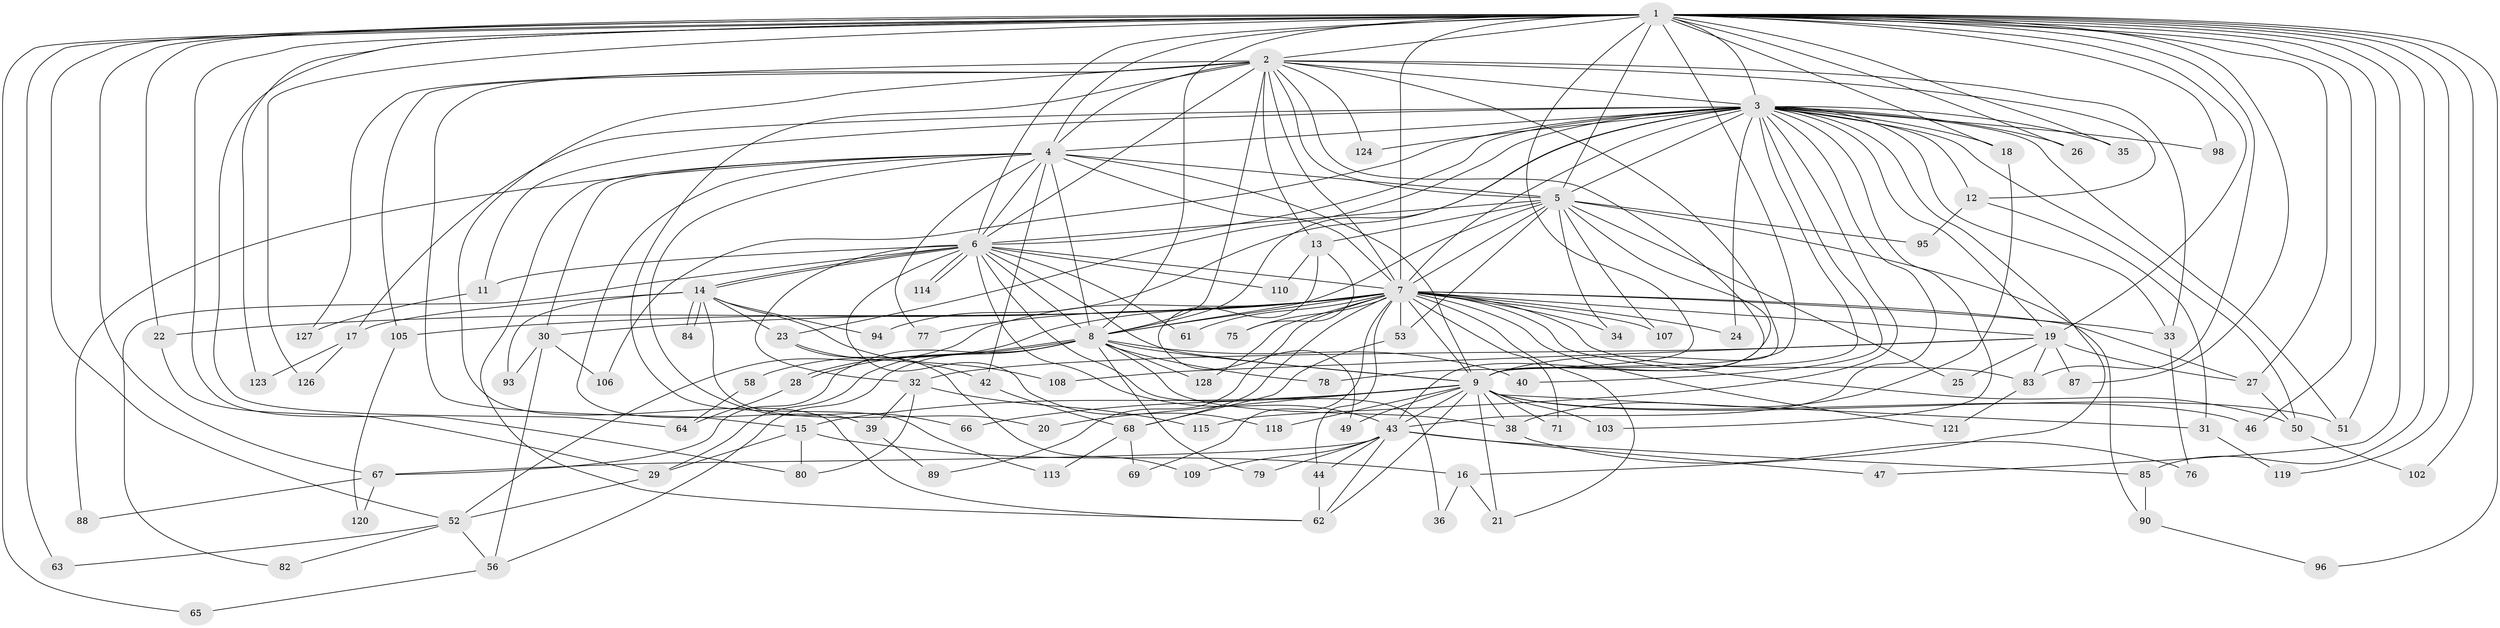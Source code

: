 // Generated by graph-tools (version 1.1) at 2025/51/02/27/25 19:51:45]
// undirected, 99 vertices, 235 edges
graph export_dot {
graph [start="1"]
  node [color=gray90,style=filled];
  1 [super="+57"];
  2 [super="+116"];
  3 [super="+72"];
  4 [super="+55"];
  5 [super="+74"];
  6 [super="+99"];
  7 [super="+10"];
  8 [super="+45"];
  9 [super="+97"];
  11;
  12;
  13;
  14 [super="+60"];
  15 [super="+101"];
  16;
  17;
  18;
  19 [super="+37"];
  20;
  21 [super="+41"];
  22;
  23;
  24;
  25;
  26;
  27 [super="+117"];
  28;
  29 [super="+91"];
  30;
  31;
  32 [super="+112"];
  33 [super="+59"];
  34;
  35;
  36;
  38 [super="+54"];
  39;
  40;
  42;
  43 [super="+48"];
  44 [super="+104"];
  46;
  47;
  49;
  50 [super="+125"];
  51;
  52 [super="+122"];
  53;
  56 [super="+86"];
  58;
  61;
  62 [super="+111"];
  63;
  64 [super="+73"];
  65;
  66;
  67 [super="+70"];
  68 [super="+100"];
  69;
  71;
  75 [super="+81"];
  76;
  77;
  78;
  79;
  80;
  82;
  83 [super="+92"];
  84;
  85;
  87;
  88;
  89;
  90;
  93;
  94;
  95;
  96;
  98;
  102;
  103;
  105;
  106;
  107;
  108;
  109;
  110;
  113;
  114;
  115;
  118;
  119;
  120;
  121;
  123;
  124;
  126;
  127;
  128;
  1 -- 2;
  1 -- 3;
  1 -- 4;
  1 -- 5;
  1 -- 6;
  1 -- 7 [weight=2];
  1 -- 8 [weight=2];
  1 -- 9;
  1 -- 18;
  1 -- 22;
  1 -- 26;
  1 -- 35;
  1 -- 46 [weight=2];
  1 -- 47;
  1 -- 51;
  1 -- 63;
  1 -- 64;
  1 -- 78;
  1 -- 85;
  1 -- 87;
  1 -- 98;
  1 -- 102;
  1 -- 119;
  1 -- 123;
  1 -- 126;
  1 -- 80;
  1 -- 65;
  1 -- 96;
  1 -- 19;
  1 -- 83;
  1 -- 27;
  1 -- 52;
  1 -- 67;
  2 -- 3;
  2 -- 4 [weight=2];
  2 -- 5;
  2 -- 6;
  2 -- 7 [weight=2];
  2 -- 8;
  2 -- 9;
  2 -- 12;
  2 -- 13;
  2 -- 15;
  2 -- 43;
  2 -- 105;
  2 -- 113;
  2 -- 124;
  2 -- 127;
  2 -- 62;
  2 -- 33;
  3 -- 4;
  3 -- 5;
  3 -- 6;
  3 -- 7 [weight=2];
  3 -- 8 [weight=2];
  3 -- 9;
  3 -- 11;
  3 -- 12;
  3 -- 16;
  3 -- 17;
  3 -- 18;
  3 -- 19;
  3 -- 23;
  3 -- 24;
  3 -- 26;
  3 -- 33;
  3 -- 35;
  3 -- 40;
  3 -- 50;
  3 -- 51;
  3 -- 94;
  3 -- 98;
  3 -- 103;
  3 -- 106;
  3 -- 115;
  3 -- 124;
  3 -- 43;
  4 -- 5;
  4 -- 6;
  4 -- 7 [weight=2];
  4 -- 8;
  4 -- 9;
  4 -- 30;
  4 -- 39;
  4 -- 42;
  4 -- 62;
  4 -- 66;
  4 -- 77;
  4 -- 88;
  5 -- 6;
  5 -- 7 [weight=3];
  5 -- 8;
  5 -- 9;
  5 -- 13;
  5 -- 25;
  5 -- 34;
  5 -- 53;
  5 -- 90;
  5 -- 95;
  5 -- 107;
  6 -- 7 [weight=2];
  6 -- 8;
  6 -- 9;
  6 -- 11;
  6 -- 14 [weight=2];
  6 -- 14;
  6 -- 32;
  6 -- 36;
  6 -- 61;
  6 -- 82;
  6 -- 114;
  6 -- 114;
  6 -- 110;
  6 -- 118;
  6 -- 43;
  7 -- 8 [weight=2];
  7 -- 9 [weight=2];
  7 -- 21;
  7 -- 22;
  7 -- 30;
  7 -- 53;
  7 -- 71;
  7 -- 83;
  7 -- 89;
  7 -- 105;
  7 -- 128;
  7 -- 68;
  7 -- 69;
  7 -- 75 [weight=2];
  7 -- 77;
  7 -- 19;
  7 -- 24;
  7 -- 27;
  7 -- 33;
  7 -- 34;
  7 -- 107;
  7 -- 44;
  7 -- 52;
  7 -- 121;
  7 -- 58;
  7 -- 61;
  7 -- 50;
  8 -- 9;
  8 -- 28;
  8 -- 28;
  8 -- 29;
  8 -- 38;
  8 -- 40;
  8 -- 56;
  8 -- 67;
  8 -- 78;
  8 -- 79;
  8 -- 128;
  9 -- 15;
  9 -- 20;
  9 -- 21;
  9 -- 31;
  9 -- 43;
  9 -- 46;
  9 -- 49;
  9 -- 62;
  9 -- 66;
  9 -- 71;
  9 -- 103;
  9 -- 118;
  9 -- 51;
  9 -- 38;
  11 -- 127;
  12 -- 31;
  12 -- 95;
  13 -- 49;
  13 -- 75;
  13 -- 110;
  14 -- 17;
  14 -- 20;
  14 -- 23;
  14 -- 84;
  14 -- 84;
  14 -- 108;
  14 -- 94;
  14 -- 93;
  15 -- 16;
  15 -- 29;
  15 -- 80;
  16 -- 36;
  16 -- 21;
  17 -- 123;
  17 -- 126;
  18 -- 38;
  19 -- 25;
  19 -- 27;
  19 -- 32 [weight=2];
  19 -- 83;
  19 -- 87;
  19 -- 108;
  22 -- 29;
  23 -- 42;
  23 -- 109;
  27 -- 50;
  28 -- 64;
  29 -- 52;
  30 -- 56;
  30 -- 93;
  30 -- 106;
  31 -- 119;
  32 -- 39;
  32 -- 80;
  32 -- 115;
  33 -- 76;
  38 -- 76;
  39 -- 89;
  42 -- 68;
  43 -- 44;
  43 -- 47;
  43 -- 79;
  43 -- 85;
  43 -- 109;
  43 -- 67;
  43 -- 62;
  44 -- 62;
  50 -- 102;
  52 -- 63;
  52 -- 82;
  52 -- 56;
  53 -- 68;
  56 -- 65;
  58 -- 64;
  67 -- 88;
  67 -- 120;
  68 -- 69;
  68 -- 113;
  83 -- 121;
  85 -- 90;
  90 -- 96;
  105 -- 120;
}

